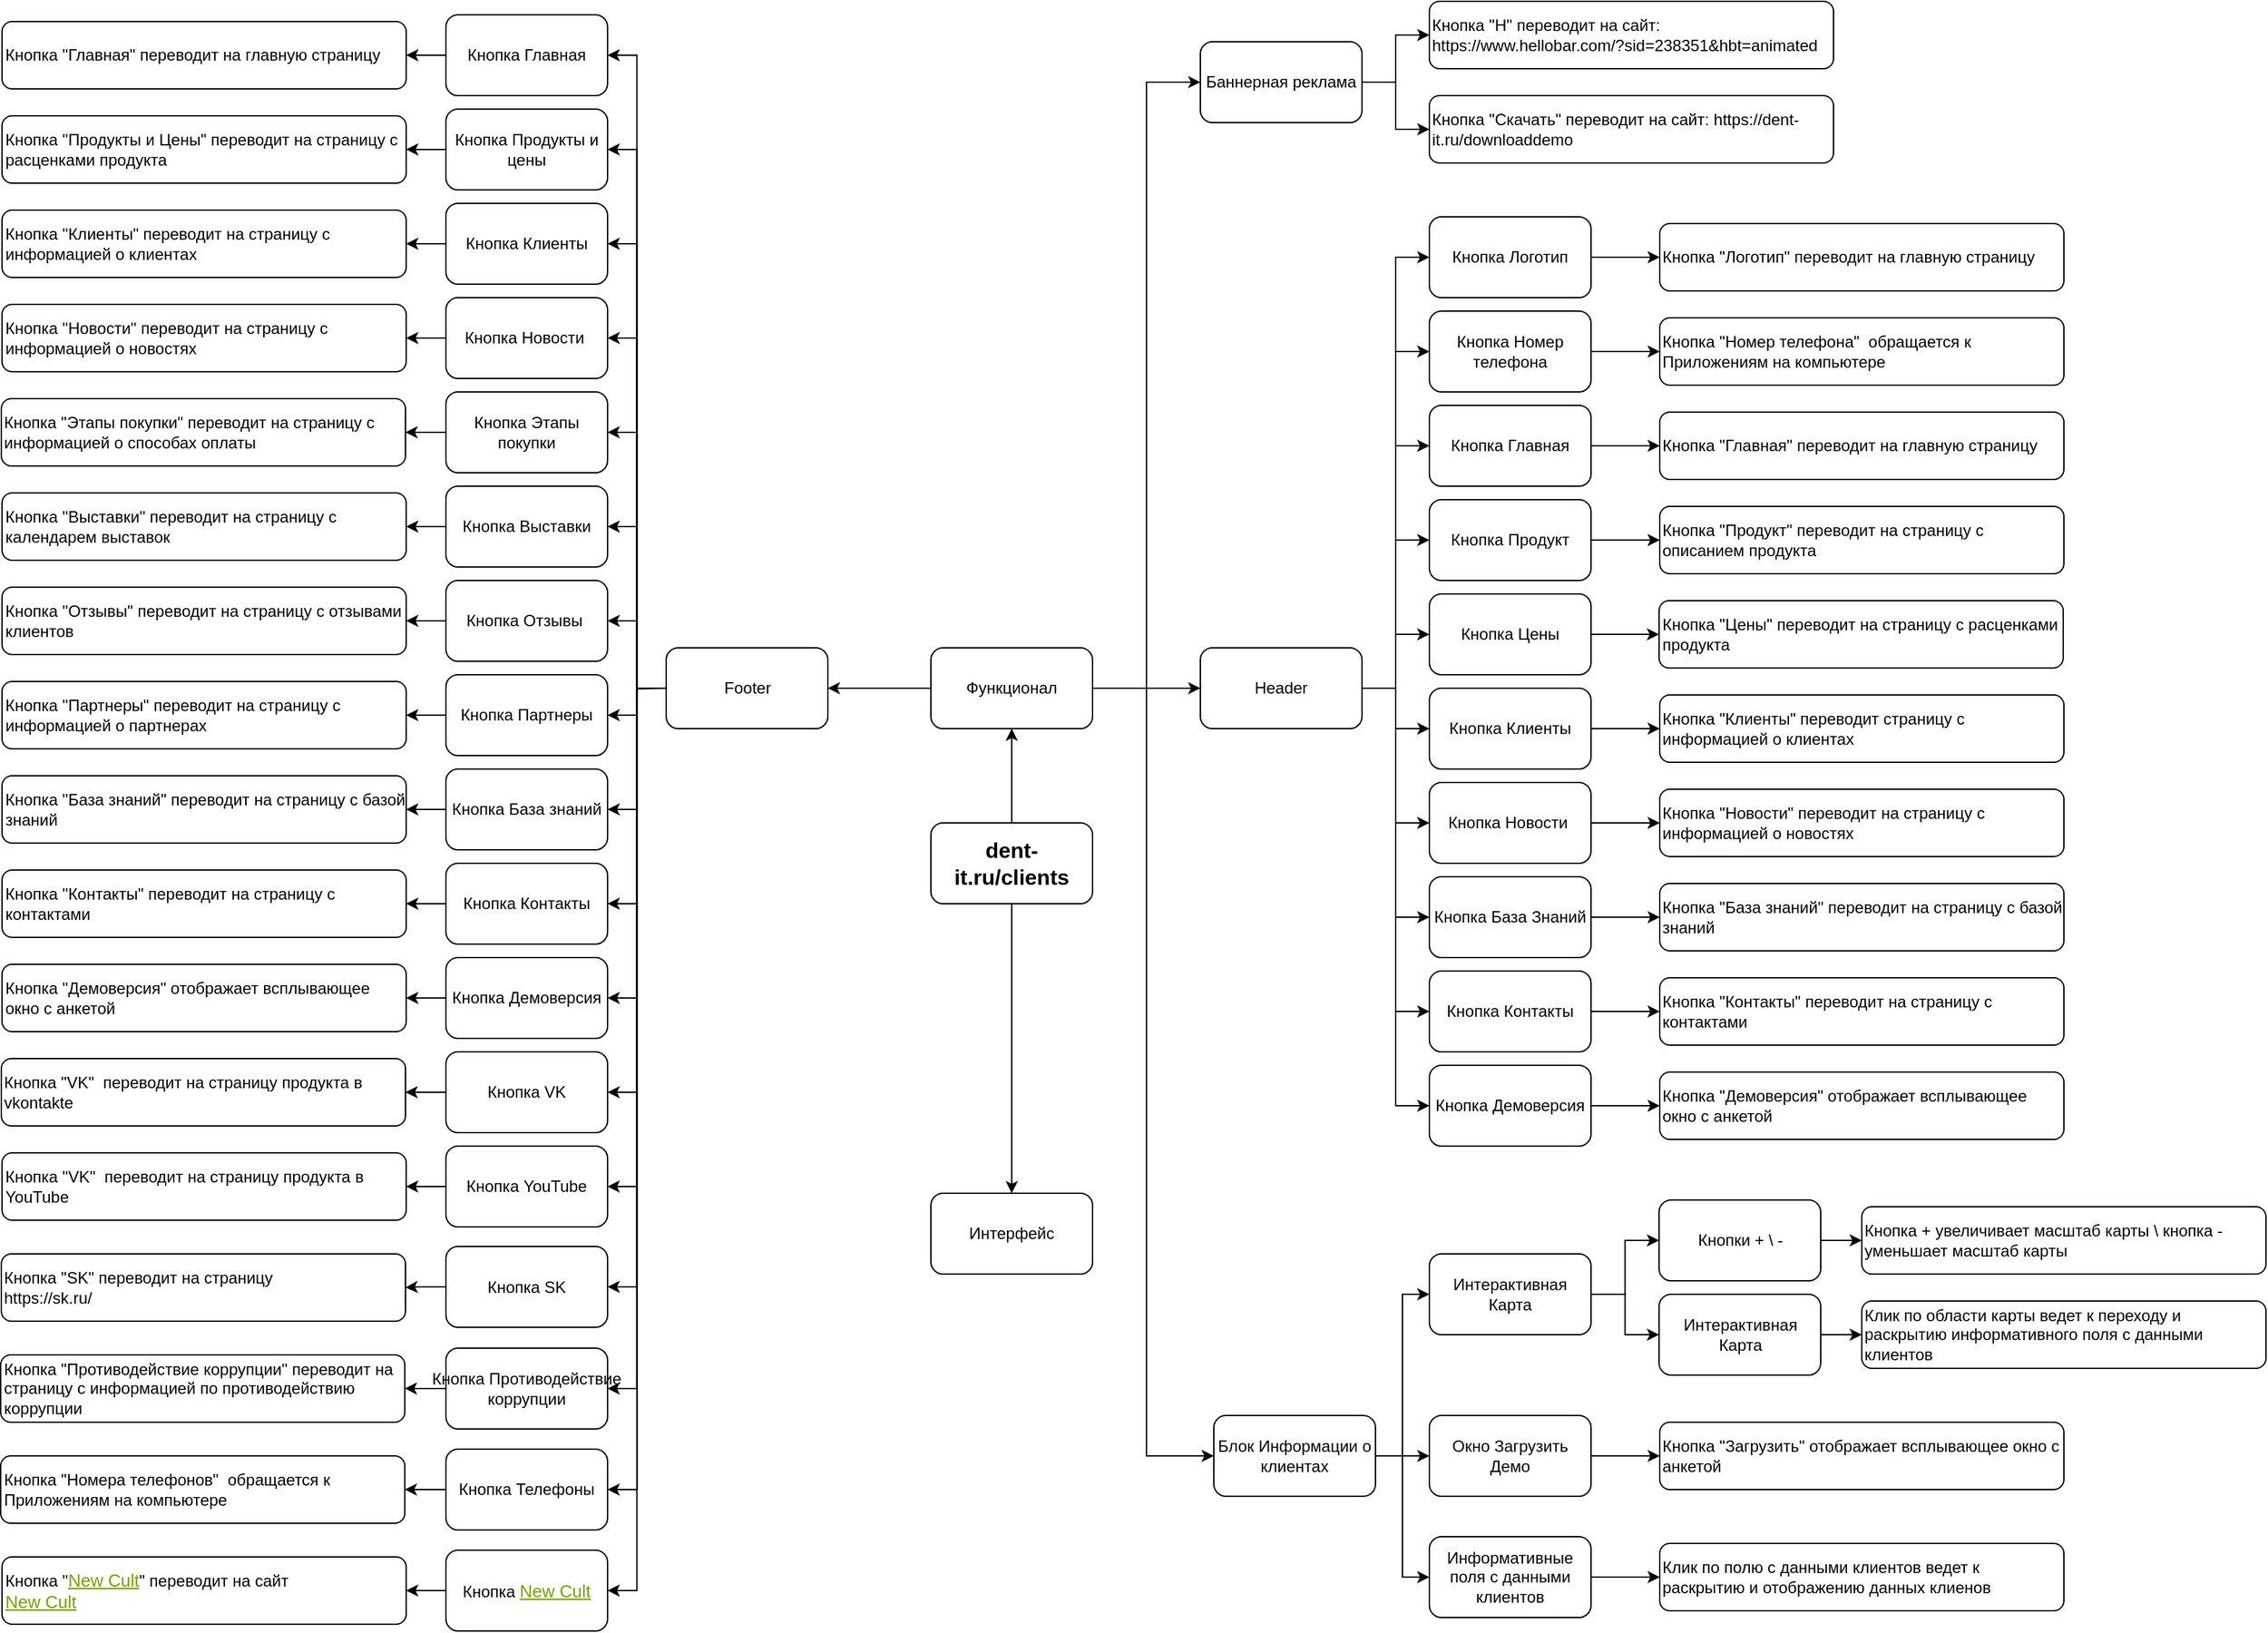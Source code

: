 <mxfile version="20.8.5" type="github">
  <diagram id="6IrNgELt5C7W7gXoQjin" name="Страница 1">
    <mxGraphModel dx="2062" dy="1848" grid="1" gridSize="10" guides="1" tooltips="1" connect="1" arrows="1" fold="1" page="1" pageScale="1" pageWidth="827" pageHeight="1169" math="0" shadow="0">
      <root>
        <mxCell id="0" />
        <mxCell id="1" parent="0" />
        <mxCell id="tFGtE9BbK3Ma5OpI4j5J-1" value="" style="edgeStyle=orthogonalEdgeStyle;rounded=0;orthogonalLoop=1;jettySize=auto;html=1;" edge="1" parent="1" source="tFGtE9BbK3Ma5OpI4j5J-3" target="tFGtE9BbK3Ma5OpI4j5J-6">
          <mxGeometry relative="1" as="geometry" />
        </mxCell>
        <mxCell id="tFGtE9BbK3Ma5OpI4j5J-2" value="" style="edgeStyle=orthogonalEdgeStyle;rounded=0;orthogonalLoop=1;jettySize=auto;html=1;" edge="1" parent="1" source="tFGtE9BbK3Ma5OpI4j5J-3" target="tFGtE9BbK3Ma5OpI4j5J-9">
          <mxGeometry relative="1" as="geometry" />
        </mxCell>
        <mxCell id="tFGtE9BbK3Ma5OpI4j5J-3" value="dent-it.ru/clients" style="rounded=1;whiteSpace=wrap;html=1;fontStyle=1;fontSize=16;" vertex="1" parent="1">
          <mxGeometry x="550" y="320" width="120" height="60" as="geometry" />
        </mxCell>
        <mxCell id="tFGtE9BbK3Ma5OpI4j5J-4" style="edgeStyle=orthogonalEdgeStyle;rounded=0;orthogonalLoop=1;jettySize=auto;html=1;entryX=0;entryY=0.5;entryDx=0;entryDy=0;" edge="1" parent="1" source="tFGtE9BbK3Ma5OpI4j5J-6" target="tFGtE9BbK3Ma5OpI4j5J-12">
          <mxGeometry relative="1" as="geometry" />
        </mxCell>
        <mxCell id="tFGtE9BbK3Ma5OpI4j5J-50" style="edgeStyle=orthogonalEdgeStyle;rounded=0;orthogonalLoop=1;jettySize=auto;html=1;entryX=1;entryY=0.5;entryDx=0;entryDy=0;" edge="1" parent="1" source="tFGtE9BbK3Ma5OpI4j5J-6" target="tFGtE9BbK3Ma5OpI4j5J-14">
          <mxGeometry relative="1" as="geometry" />
        </mxCell>
        <mxCell id="tFGtE9BbK3Ma5OpI4j5J-51" style="edgeStyle=orthogonalEdgeStyle;rounded=0;orthogonalLoop=1;jettySize=auto;html=1;entryX=0;entryY=0.5;entryDx=0;entryDy=0;" edge="1" parent="1" source="tFGtE9BbK3Ma5OpI4j5J-6" target="tFGtE9BbK3Ma5OpI4j5J-13">
          <mxGeometry relative="1" as="geometry">
            <Array as="points">
              <mxPoint x="710" y="220" />
              <mxPoint x="710" y="790" />
            </Array>
          </mxGeometry>
        </mxCell>
        <mxCell id="tFGtE9BbK3Ma5OpI4j5J-52" style="edgeStyle=orthogonalEdgeStyle;rounded=0;orthogonalLoop=1;jettySize=auto;html=1;entryX=0;entryY=0.5;entryDx=0;entryDy=0;" edge="1" parent="1" source="tFGtE9BbK3Ma5OpI4j5J-6" target="tFGtE9BbK3Ma5OpI4j5J-15">
          <mxGeometry relative="1" as="geometry" />
        </mxCell>
        <mxCell id="tFGtE9BbK3Ma5OpI4j5J-6" value="Функционал" style="whiteSpace=wrap;html=1;rounded=1;" vertex="1" parent="1">
          <mxGeometry x="550" y="190" width="120" height="60" as="geometry" />
        </mxCell>
        <mxCell id="tFGtE9BbK3Ma5OpI4j5J-9" value="Интерфейс" style="whiteSpace=wrap;html=1;rounded=1;" vertex="1" parent="1">
          <mxGeometry x="550" y="595" width="120" height="60" as="geometry" />
        </mxCell>
        <mxCell id="tFGtE9BbK3Ma5OpI4j5J-56" style="edgeStyle=orthogonalEdgeStyle;rounded=0;orthogonalLoop=1;jettySize=auto;html=1;entryX=0;entryY=0.5;entryDx=0;entryDy=0;" edge="1" parent="1" source="tFGtE9BbK3Ma5OpI4j5J-12" target="tFGtE9BbK3Ma5OpI4j5J-24">
          <mxGeometry relative="1" as="geometry" />
        </mxCell>
        <mxCell id="tFGtE9BbK3Ma5OpI4j5J-57" style="edgeStyle=orthogonalEdgeStyle;rounded=0;orthogonalLoop=1;jettySize=auto;html=1;entryX=0;entryY=0.5;entryDx=0;entryDy=0;" edge="1" parent="1" source="tFGtE9BbK3Ma5OpI4j5J-12" target="tFGtE9BbK3Ma5OpI4j5J-25">
          <mxGeometry relative="1" as="geometry" />
        </mxCell>
        <mxCell id="tFGtE9BbK3Ma5OpI4j5J-58" style="edgeStyle=orthogonalEdgeStyle;rounded=0;orthogonalLoop=1;jettySize=auto;html=1;entryX=0;entryY=0.5;entryDx=0;entryDy=0;" edge="1" parent="1" source="tFGtE9BbK3Ma5OpI4j5J-12" target="tFGtE9BbK3Ma5OpI4j5J-26">
          <mxGeometry relative="1" as="geometry" />
        </mxCell>
        <mxCell id="tFGtE9BbK3Ma5OpI4j5J-59" style="edgeStyle=orthogonalEdgeStyle;rounded=0;orthogonalLoop=1;jettySize=auto;html=1;entryX=0;entryY=0.5;entryDx=0;entryDy=0;" edge="1" parent="1" source="tFGtE9BbK3Ma5OpI4j5J-12" target="tFGtE9BbK3Ma5OpI4j5J-18">
          <mxGeometry relative="1" as="geometry" />
        </mxCell>
        <mxCell id="tFGtE9BbK3Ma5OpI4j5J-60" style="edgeStyle=orthogonalEdgeStyle;rounded=0;orthogonalLoop=1;jettySize=auto;html=1;entryX=0;entryY=0.5;entryDx=0;entryDy=0;" edge="1" parent="1" source="tFGtE9BbK3Ma5OpI4j5J-12" target="tFGtE9BbK3Ma5OpI4j5J-19">
          <mxGeometry relative="1" as="geometry" />
        </mxCell>
        <mxCell id="tFGtE9BbK3Ma5OpI4j5J-61" style="edgeStyle=orthogonalEdgeStyle;rounded=0;orthogonalLoop=1;jettySize=auto;html=1;entryX=0;entryY=0.5;entryDx=0;entryDy=0;" edge="1" parent="1" source="tFGtE9BbK3Ma5OpI4j5J-12" target="tFGtE9BbK3Ma5OpI4j5J-20">
          <mxGeometry relative="1" as="geometry" />
        </mxCell>
        <mxCell id="tFGtE9BbK3Ma5OpI4j5J-62" style="edgeStyle=orthogonalEdgeStyle;rounded=0;orthogonalLoop=1;jettySize=auto;html=1;entryX=0;entryY=0.5;entryDx=0;entryDy=0;" edge="1" parent="1" source="tFGtE9BbK3Ma5OpI4j5J-12" target="tFGtE9BbK3Ma5OpI4j5J-21">
          <mxGeometry relative="1" as="geometry" />
        </mxCell>
        <mxCell id="tFGtE9BbK3Ma5OpI4j5J-63" style="edgeStyle=orthogonalEdgeStyle;rounded=0;orthogonalLoop=1;jettySize=auto;html=1;entryX=0;entryY=0.5;entryDx=0;entryDy=0;" edge="1" parent="1" source="tFGtE9BbK3Ma5OpI4j5J-12" target="tFGtE9BbK3Ma5OpI4j5J-22">
          <mxGeometry relative="1" as="geometry" />
        </mxCell>
        <mxCell id="tFGtE9BbK3Ma5OpI4j5J-64" style="edgeStyle=orthogonalEdgeStyle;rounded=0;orthogonalLoop=1;jettySize=auto;html=1;entryX=0;entryY=0.5;entryDx=0;entryDy=0;" edge="1" parent="1" source="tFGtE9BbK3Ma5OpI4j5J-12" target="tFGtE9BbK3Ma5OpI4j5J-23">
          <mxGeometry relative="1" as="geometry" />
        </mxCell>
        <mxCell id="tFGtE9BbK3Ma5OpI4j5J-65" style="edgeStyle=orthogonalEdgeStyle;rounded=0;orthogonalLoop=1;jettySize=auto;html=1;entryX=0;entryY=0.5;entryDx=0;entryDy=0;" edge="1" parent="1" source="tFGtE9BbK3Ma5OpI4j5J-12" target="tFGtE9BbK3Ma5OpI4j5J-27">
          <mxGeometry relative="1" as="geometry" />
        </mxCell>
        <mxCell id="tFGtE9BbK3Ma5OpI4j5J-12" value="Header" style="whiteSpace=wrap;html=1;rounded=1;" vertex="1" parent="1">
          <mxGeometry x="750" y="190" width="120" height="60" as="geometry" />
        </mxCell>
        <mxCell id="tFGtE9BbK3Ma5OpI4j5J-66" style="edgeStyle=orthogonalEdgeStyle;rounded=0;orthogonalLoop=1;jettySize=auto;html=1;entryX=0;entryY=0.5;entryDx=0;entryDy=0;" edge="1" parent="1" source="tFGtE9BbK3Ma5OpI4j5J-13" target="tFGtE9BbK3Ma5OpI4j5J-31">
          <mxGeometry relative="1" as="geometry" />
        </mxCell>
        <mxCell id="tFGtE9BbK3Ma5OpI4j5J-67" style="edgeStyle=orthogonalEdgeStyle;rounded=0;orthogonalLoop=1;jettySize=auto;html=1;entryX=0;entryY=0.5;entryDx=0;entryDy=0;" edge="1" parent="1" source="tFGtE9BbK3Ma5OpI4j5J-13" target="tFGtE9BbK3Ma5OpI4j5J-30">
          <mxGeometry relative="1" as="geometry" />
        </mxCell>
        <mxCell id="tFGtE9BbK3Ma5OpI4j5J-68" style="edgeStyle=orthogonalEdgeStyle;rounded=0;orthogonalLoop=1;jettySize=auto;html=1;entryX=0;entryY=0.5;entryDx=0;entryDy=0;" edge="1" parent="1" source="tFGtE9BbK3Ma5OpI4j5J-13" target="tFGtE9BbK3Ma5OpI4j5J-32">
          <mxGeometry relative="1" as="geometry" />
        </mxCell>
        <mxCell id="tFGtE9BbK3Ma5OpI4j5J-13" value="Блок Информации о клиентах" style="whiteSpace=wrap;html=1;rounded=1;" vertex="1" parent="1">
          <mxGeometry x="760" y="760" width="120" height="60" as="geometry" />
        </mxCell>
        <mxCell id="tFGtE9BbK3Ma5OpI4j5J-193" style="edgeStyle=orthogonalEdgeStyle;rounded=0;orthogonalLoop=1;jettySize=auto;html=1;entryX=1;entryY=0.5;entryDx=0;entryDy=0;" edge="1" parent="1" target="tFGtE9BbK3Ma5OpI4j5J-141">
          <mxGeometry relative="1" as="geometry">
            <mxPoint x="354" y="220" as="sourcePoint" />
          </mxGeometry>
        </mxCell>
        <mxCell id="tFGtE9BbK3Ma5OpI4j5J-194" style="edgeStyle=orthogonalEdgeStyle;rounded=0;orthogonalLoop=1;jettySize=auto;html=1;entryX=1;entryY=0.5;entryDx=0;entryDy=0;exitX=0;exitY=0.5;exitDx=0;exitDy=0;" edge="1" parent="1" source="tFGtE9BbK3Ma5OpI4j5J-14" target="tFGtE9BbK3Ma5OpI4j5J-142">
          <mxGeometry relative="1" as="geometry">
            <mxPoint x="353.5" y="330.0" as="sourcePoint" />
          </mxGeometry>
        </mxCell>
        <mxCell id="tFGtE9BbK3Ma5OpI4j5J-200" style="edgeStyle=orthogonalEdgeStyle;rounded=0;orthogonalLoop=1;jettySize=auto;html=1;entryX=1;entryY=0.5;entryDx=0;entryDy=0;" edge="1" parent="1" source="tFGtE9BbK3Ma5OpI4j5J-14" target="tFGtE9BbK3Ma5OpI4j5J-138">
          <mxGeometry relative="1" as="geometry" />
        </mxCell>
        <mxCell id="tFGtE9BbK3Ma5OpI4j5J-201" style="edgeStyle=orthogonalEdgeStyle;rounded=0;orthogonalLoop=1;jettySize=auto;html=1;entryX=1;entryY=0.5;entryDx=0;entryDy=0;" edge="1" parent="1" source="tFGtE9BbK3Ma5OpI4j5J-14" target="tFGtE9BbK3Ma5OpI4j5J-137">
          <mxGeometry relative="1" as="geometry" />
        </mxCell>
        <mxCell id="tFGtE9BbK3Ma5OpI4j5J-202" style="edgeStyle=orthogonalEdgeStyle;rounded=0;orthogonalLoop=1;jettySize=auto;html=1;entryX=1;entryY=0.5;entryDx=0;entryDy=0;" edge="1" parent="1" source="tFGtE9BbK3Ma5OpI4j5J-14" target="tFGtE9BbK3Ma5OpI4j5J-139">
          <mxGeometry relative="1" as="geometry" />
        </mxCell>
        <mxCell id="tFGtE9BbK3Ma5OpI4j5J-203" style="edgeStyle=orthogonalEdgeStyle;rounded=0;orthogonalLoop=1;jettySize=auto;html=1;entryX=1;entryY=0.5;entryDx=0;entryDy=0;" edge="1" parent="1" source="tFGtE9BbK3Ma5OpI4j5J-14" target="tFGtE9BbK3Ma5OpI4j5J-140">
          <mxGeometry relative="1" as="geometry" />
        </mxCell>
        <mxCell id="tFGtE9BbK3Ma5OpI4j5J-204" style="edgeStyle=orthogonalEdgeStyle;rounded=0;orthogonalLoop=1;jettySize=auto;html=1;entryX=1;entryY=0.5;entryDx=0;entryDy=0;" edge="1" parent="1" source="tFGtE9BbK3Ma5OpI4j5J-14" target="tFGtE9BbK3Ma5OpI4j5J-136">
          <mxGeometry relative="1" as="geometry" />
        </mxCell>
        <mxCell id="tFGtE9BbK3Ma5OpI4j5J-205" style="edgeStyle=orthogonalEdgeStyle;rounded=0;orthogonalLoop=1;jettySize=auto;html=1;entryX=1;entryY=0.5;entryDx=0;entryDy=0;" edge="1" parent="1" source="tFGtE9BbK3Ma5OpI4j5J-14" target="tFGtE9BbK3Ma5OpI4j5J-134">
          <mxGeometry relative="1" as="geometry" />
        </mxCell>
        <mxCell id="tFGtE9BbK3Ma5OpI4j5J-206" style="edgeStyle=orthogonalEdgeStyle;rounded=0;orthogonalLoop=1;jettySize=auto;html=1;entryX=1;entryY=0.5;entryDx=0;entryDy=0;" edge="1" parent="1" source="tFGtE9BbK3Ma5OpI4j5J-14" target="tFGtE9BbK3Ma5OpI4j5J-130">
          <mxGeometry relative="1" as="geometry" />
        </mxCell>
        <mxCell id="tFGtE9BbK3Ma5OpI4j5J-207" style="edgeStyle=orthogonalEdgeStyle;rounded=0;orthogonalLoop=1;jettySize=auto;html=1;entryX=1;entryY=0.5;entryDx=0;entryDy=0;" edge="1" parent="1" source="tFGtE9BbK3Ma5OpI4j5J-14" target="tFGtE9BbK3Ma5OpI4j5J-129">
          <mxGeometry relative="1" as="geometry" />
        </mxCell>
        <mxCell id="tFGtE9BbK3Ma5OpI4j5J-208" style="edgeStyle=orthogonalEdgeStyle;rounded=0;orthogonalLoop=1;jettySize=auto;html=1;entryX=1;entryY=0.5;entryDx=0;entryDy=0;" edge="1" parent="1" source="tFGtE9BbK3Ma5OpI4j5J-14" target="tFGtE9BbK3Ma5OpI4j5J-128">
          <mxGeometry relative="1" as="geometry" />
        </mxCell>
        <mxCell id="tFGtE9BbK3Ma5OpI4j5J-209" style="edgeStyle=orthogonalEdgeStyle;rounded=0;orthogonalLoop=1;jettySize=auto;html=1;entryX=1;entryY=0.5;entryDx=0;entryDy=0;" edge="1" parent="1" source="tFGtE9BbK3Ma5OpI4j5J-14" target="tFGtE9BbK3Ma5OpI4j5J-127">
          <mxGeometry relative="1" as="geometry" />
        </mxCell>
        <mxCell id="tFGtE9BbK3Ma5OpI4j5J-210" style="edgeStyle=orthogonalEdgeStyle;rounded=0;orthogonalLoop=1;jettySize=auto;html=1;entryX=1;entryY=0.5;entryDx=0;entryDy=0;" edge="1" parent="1" source="tFGtE9BbK3Ma5OpI4j5J-14" target="tFGtE9BbK3Ma5OpI4j5J-126">
          <mxGeometry relative="1" as="geometry" />
        </mxCell>
        <mxCell id="tFGtE9BbK3Ma5OpI4j5J-211" style="edgeStyle=orthogonalEdgeStyle;rounded=0;orthogonalLoop=1;jettySize=auto;html=1;entryX=1;entryY=0.5;entryDx=0;entryDy=0;" edge="1" parent="1" source="tFGtE9BbK3Ma5OpI4j5J-14" target="tFGtE9BbK3Ma5OpI4j5J-125">
          <mxGeometry relative="1" as="geometry" />
        </mxCell>
        <mxCell id="tFGtE9BbK3Ma5OpI4j5J-212" style="edgeStyle=orthogonalEdgeStyle;rounded=0;orthogonalLoop=1;jettySize=auto;html=1;entryX=1;entryY=0.5;entryDx=0;entryDy=0;" edge="1" parent="1" source="tFGtE9BbK3Ma5OpI4j5J-14" target="tFGtE9BbK3Ma5OpI4j5J-133">
          <mxGeometry relative="1" as="geometry" />
        </mxCell>
        <mxCell id="tFGtE9BbK3Ma5OpI4j5J-213" style="edgeStyle=orthogonalEdgeStyle;rounded=0;orthogonalLoop=1;jettySize=auto;html=1;entryX=1;entryY=0.5;entryDx=0;entryDy=0;" edge="1" parent="1" source="tFGtE9BbK3Ma5OpI4j5J-14" target="tFGtE9BbK3Ma5OpI4j5J-132">
          <mxGeometry relative="1" as="geometry" />
        </mxCell>
        <mxCell id="tFGtE9BbK3Ma5OpI4j5J-214" style="edgeStyle=orthogonalEdgeStyle;rounded=0;orthogonalLoop=1;jettySize=auto;html=1;entryX=1;entryY=0.5;entryDx=0;entryDy=0;" edge="1" parent="1" source="tFGtE9BbK3Ma5OpI4j5J-14" target="tFGtE9BbK3Ma5OpI4j5J-131">
          <mxGeometry relative="1" as="geometry" />
        </mxCell>
        <mxCell id="tFGtE9BbK3Ma5OpI4j5J-14" value="Footer" style="whiteSpace=wrap;html=1;rounded=1;" vertex="1" parent="1">
          <mxGeometry x="353.5" y="190" width="120" height="60" as="geometry" />
        </mxCell>
        <mxCell id="tFGtE9BbK3Ma5OpI4j5J-53" style="edgeStyle=orthogonalEdgeStyle;rounded=0;orthogonalLoop=1;jettySize=auto;html=1;entryX=0;entryY=0.5;entryDx=0;entryDy=0;" edge="1" parent="1" source="tFGtE9BbK3Ma5OpI4j5J-15" target="tFGtE9BbK3Ma5OpI4j5J-16">
          <mxGeometry relative="1" as="geometry" />
        </mxCell>
        <mxCell id="tFGtE9BbK3Ma5OpI4j5J-54" style="edgeStyle=orthogonalEdgeStyle;rounded=0;orthogonalLoop=1;jettySize=auto;html=1;entryX=0;entryY=0.5;entryDx=0;entryDy=0;" edge="1" parent="1" source="tFGtE9BbK3Ma5OpI4j5J-15" target="tFGtE9BbK3Ma5OpI4j5J-17">
          <mxGeometry relative="1" as="geometry" />
        </mxCell>
        <mxCell id="tFGtE9BbK3Ma5OpI4j5J-15" value="Баннерная реклама" style="whiteSpace=wrap;html=1;rounded=1;" vertex="1" parent="1">
          <mxGeometry x="750" y="-260" width="120" height="60" as="geometry" />
        </mxCell>
        <mxCell id="tFGtE9BbK3Ma5OpI4j5J-16" value="&lt;div style=&quot;&quot;&gt;&lt;span style=&quot;background-color: initial;&quot;&gt;Кнопка &quot;H&quot; переводит на сайт:&amp;nbsp;&lt;/span&gt;&lt;/div&gt;&lt;div style=&quot;&quot;&gt;&lt;span style=&quot;background-color: initial;&quot;&gt;https://www.hellobar.com/?sid=238351&amp;amp;hbt=animated&lt;/span&gt;&lt;/div&gt;" style="whiteSpace=wrap;html=1;rounded=1;align=left;" vertex="1" parent="1">
          <mxGeometry x="920" y="-290" width="300" height="50" as="geometry" />
        </mxCell>
        <mxCell id="tFGtE9BbK3Ma5OpI4j5J-17" value="&lt;div style=&quot;&quot;&gt;&lt;span style=&quot;background-color: initial;&quot;&gt;Кнопка &quot;Скачать&quot; переводит на сайт:&amp;nbsp;&lt;/span&gt;&lt;span style=&quot;background-color: initial;&quot;&gt;https://dent-it.ru/downloaddemo&lt;/span&gt;&lt;/div&gt;" style="whiteSpace=wrap;html=1;rounded=1;align=left;" vertex="1" parent="1">
          <mxGeometry x="920" y="-220" width="300" height="50" as="geometry" />
        </mxCell>
        <mxCell id="tFGtE9BbK3Ma5OpI4j5J-108" style="edgeStyle=orthogonalEdgeStyle;rounded=0;orthogonalLoop=1;jettySize=auto;html=1;entryX=0;entryY=0.5;entryDx=0;entryDy=0;" edge="1" parent="1" source="tFGtE9BbK3Ma5OpI4j5J-18" target="tFGtE9BbK3Ma5OpI4j5J-37">
          <mxGeometry relative="1" as="geometry" />
        </mxCell>
        <mxCell id="tFGtE9BbK3Ma5OpI4j5J-18" value="Кнопка Продукт" style="whiteSpace=wrap;html=1;rounded=1;" vertex="1" parent="1">
          <mxGeometry x="920" y="80" width="120" height="60" as="geometry" />
        </mxCell>
        <mxCell id="tFGtE9BbK3Ma5OpI4j5J-109" style="edgeStyle=orthogonalEdgeStyle;rounded=0;orthogonalLoop=1;jettySize=auto;html=1;entryX=0;entryY=0.5;entryDx=0;entryDy=0;" edge="1" parent="1" source="tFGtE9BbK3Ma5OpI4j5J-19" target="tFGtE9BbK3Ma5OpI4j5J-38">
          <mxGeometry relative="1" as="geometry" />
        </mxCell>
        <mxCell id="tFGtE9BbK3Ma5OpI4j5J-19" value="Кнопка Цены" style="whiteSpace=wrap;html=1;rounded=1;" vertex="1" parent="1">
          <mxGeometry x="920" y="150" width="120" height="60" as="geometry" />
        </mxCell>
        <mxCell id="tFGtE9BbK3Ma5OpI4j5J-110" style="edgeStyle=orthogonalEdgeStyle;rounded=0;orthogonalLoop=1;jettySize=auto;html=1;entryX=0;entryY=0.5;entryDx=0;entryDy=0;" edge="1" parent="1" source="tFGtE9BbK3Ma5OpI4j5J-20" target="tFGtE9BbK3Ma5OpI4j5J-39">
          <mxGeometry relative="1" as="geometry" />
        </mxCell>
        <mxCell id="tFGtE9BbK3Ma5OpI4j5J-20" value="Кнопка Клиенты" style="whiteSpace=wrap;html=1;rounded=1;" vertex="1" parent="1">
          <mxGeometry x="920" y="220" width="120" height="60" as="geometry" />
        </mxCell>
        <mxCell id="tFGtE9BbK3Ma5OpI4j5J-111" style="edgeStyle=orthogonalEdgeStyle;rounded=0;orthogonalLoop=1;jettySize=auto;html=1;entryX=0;entryY=0.5;entryDx=0;entryDy=0;" edge="1" parent="1" source="tFGtE9BbK3Ma5OpI4j5J-21" target="tFGtE9BbK3Ma5OpI4j5J-40">
          <mxGeometry relative="1" as="geometry" />
        </mxCell>
        <mxCell id="tFGtE9BbK3Ma5OpI4j5J-21" value="Кнопка Новости&amp;nbsp;" style="whiteSpace=wrap;html=1;rounded=1;" vertex="1" parent="1">
          <mxGeometry x="920" y="290" width="120" height="60" as="geometry" />
        </mxCell>
        <mxCell id="tFGtE9BbK3Ma5OpI4j5J-112" style="edgeStyle=orthogonalEdgeStyle;rounded=0;orthogonalLoop=1;jettySize=auto;html=1;entryX=0;entryY=0.5;entryDx=0;entryDy=0;" edge="1" parent="1" source="tFGtE9BbK3Ma5OpI4j5J-22" target="tFGtE9BbK3Ma5OpI4j5J-41">
          <mxGeometry relative="1" as="geometry" />
        </mxCell>
        <mxCell id="tFGtE9BbK3Ma5OpI4j5J-22" value="Кнопка База Знаний" style="whiteSpace=wrap;html=1;rounded=1;" vertex="1" parent="1">
          <mxGeometry x="920" y="360" width="120" height="60" as="geometry" />
        </mxCell>
        <mxCell id="tFGtE9BbK3Ma5OpI4j5J-113" style="edgeStyle=orthogonalEdgeStyle;rounded=0;orthogonalLoop=1;jettySize=auto;html=1;entryX=0;entryY=0.5;entryDx=0;entryDy=0;" edge="1" parent="1" source="tFGtE9BbK3Ma5OpI4j5J-23" target="tFGtE9BbK3Ma5OpI4j5J-42">
          <mxGeometry relative="1" as="geometry" />
        </mxCell>
        <mxCell id="tFGtE9BbK3Ma5OpI4j5J-23" value="Кнопка Контакты" style="whiteSpace=wrap;html=1;rounded=1;" vertex="1" parent="1">
          <mxGeometry x="920" y="430" width="120" height="60" as="geometry" />
        </mxCell>
        <mxCell id="tFGtE9BbK3Ma5OpI4j5J-105" style="edgeStyle=orthogonalEdgeStyle;rounded=0;orthogonalLoop=1;jettySize=auto;html=1;entryX=0;entryY=0.5;entryDx=0;entryDy=0;" edge="1" parent="1" source="tFGtE9BbK3Ma5OpI4j5J-24" target="tFGtE9BbK3Ma5OpI4j5J-34">
          <mxGeometry relative="1" as="geometry" />
        </mxCell>
        <mxCell id="tFGtE9BbK3Ma5OpI4j5J-24" value="Кнопка Логотип" style="whiteSpace=wrap;html=1;rounded=1;" vertex="1" parent="1">
          <mxGeometry x="920" y="-130" width="120" height="60" as="geometry" />
        </mxCell>
        <mxCell id="tFGtE9BbK3Ma5OpI4j5J-106" style="edgeStyle=orthogonalEdgeStyle;rounded=0;orthogonalLoop=1;jettySize=auto;html=1;entryX=0;entryY=0.5;entryDx=0;entryDy=0;" edge="1" parent="1" source="tFGtE9BbK3Ma5OpI4j5J-25" target="tFGtE9BbK3Ma5OpI4j5J-35">
          <mxGeometry relative="1" as="geometry" />
        </mxCell>
        <mxCell id="tFGtE9BbK3Ma5OpI4j5J-25" value="Кнопка Номер телефона" style="whiteSpace=wrap;html=1;rounded=1;" vertex="1" parent="1">
          <mxGeometry x="920" y="-60" width="120" height="60" as="geometry" />
        </mxCell>
        <mxCell id="tFGtE9BbK3Ma5OpI4j5J-107" style="edgeStyle=orthogonalEdgeStyle;rounded=0;orthogonalLoop=1;jettySize=auto;html=1;entryX=0;entryY=0.5;entryDx=0;entryDy=0;" edge="1" parent="1" source="tFGtE9BbK3Ma5OpI4j5J-26" target="tFGtE9BbK3Ma5OpI4j5J-36">
          <mxGeometry relative="1" as="geometry" />
        </mxCell>
        <mxCell id="tFGtE9BbK3Ma5OpI4j5J-26" value="Кнопка Главная" style="whiteSpace=wrap;html=1;rounded=1;" vertex="1" parent="1">
          <mxGeometry x="920" y="10" width="120" height="60" as="geometry" />
        </mxCell>
        <mxCell id="tFGtE9BbK3Ma5OpI4j5J-114" style="edgeStyle=orthogonalEdgeStyle;rounded=0;orthogonalLoop=1;jettySize=auto;html=1;entryX=0;entryY=0.5;entryDx=0;entryDy=0;" edge="1" parent="1" source="tFGtE9BbK3Ma5OpI4j5J-27" target="tFGtE9BbK3Ma5OpI4j5J-43">
          <mxGeometry relative="1" as="geometry" />
        </mxCell>
        <mxCell id="tFGtE9BbK3Ma5OpI4j5J-27" value="Кнопка Демоверсия" style="whiteSpace=wrap;html=1;rounded=1;" vertex="1" parent="1">
          <mxGeometry x="920" y="500" width="120" height="60" as="geometry" />
        </mxCell>
        <mxCell id="tFGtE9BbK3Ma5OpI4j5J-69" style="edgeStyle=orthogonalEdgeStyle;rounded=0;orthogonalLoop=1;jettySize=auto;html=1;entryX=0;entryY=0.5;entryDx=0;entryDy=0;" edge="1" parent="1" source="tFGtE9BbK3Ma5OpI4j5J-30" target="tFGtE9BbK3Ma5OpI4j5J-46">
          <mxGeometry relative="1" as="geometry" />
        </mxCell>
        <mxCell id="tFGtE9BbK3Ma5OpI4j5J-70" style="edgeStyle=orthogonalEdgeStyle;rounded=0;orthogonalLoop=1;jettySize=auto;html=1;entryX=0;entryY=0.5;entryDx=0;entryDy=0;" edge="1" parent="1" source="tFGtE9BbK3Ma5OpI4j5J-30" target="tFGtE9BbK3Ma5OpI4j5J-45">
          <mxGeometry relative="1" as="geometry" />
        </mxCell>
        <mxCell id="tFGtE9BbK3Ma5OpI4j5J-30" value="Интерактивная Карта" style="whiteSpace=wrap;html=1;rounded=1;" vertex="1" parent="1">
          <mxGeometry x="920" y="640" width="120" height="60" as="geometry" />
        </mxCell>
        <mxCell id="tFGtE9BbK3Ma5OpI4j5J-71" style="edgeStyle=orthogonalEdgeStyle;rounded=0;orthogonalLoop=1;jettySize=auto;html=1;entryX=0;entryY=0.5;entryDx=0;entryDy=0;" edge="1" parent="1" source="tFGtE9BbK3Ma5OpI4j5J-31" target="tFGtE9BbK3Ma5OpI4j5J-44">
          <mxGeometry relative="1" as="geometry" />
        </mxCell>
        <mxCell id="tFGtE9BbK3Ma5OpI4j5J-31" value="Окно Загрузить Демо" style="whiteSpace=wrap;html=1;rounded=1;" vertex="1" parent="1">
          <mxGeometry x="920" y="760" width="120" height="60" as="geometry" />
        </mxCell>
        <mxCell id="tFGtE9BbK3Ma5OpI4j5J-72" style="edgeStyle=orthogonalEdgeStyle;rounded=0;orthogonalLoop=1;jettySize=auto;html=1;entryX=0;entryY=0.5;entryDx=0;entryDy=0;" edge="1" parent="1" source="tFGtE9BbK3Ma5OpI4j5J-32" target="tFGtE9BbK3Ma5OpI4j5J-49">
          <mxGeometry relative="1" as="geometry" />
        </mxCell>
        <mxCell id="tFGtE9BbK3Ma5OpI4j5J-32" value="Информативные поля с данными клиентов" style="whiteSpace=wrap;html=1;rounded=1;" vertex="1" parent="1">
          <mxGeometry x="920" y="850" width="120" height="60" as="geometry" />
        </mxCell>
        <mxCell id="tFGtE9BbK3Ma5OpI4j5J-34" value="&lt;div style=&quot;&quot;&gt;&lt;span style=&quot;background-color: initial;&quot;&gt;Кнопка &quot;Логотип&quot; переводит на главную страницу&lt;/span&gt;&lt;/div&gt;" style="whiteSpace=wrap;html=1;rounded=1;align=left;" vertex="1" parent="1">
          <mxGeometry x="1091" y="-125" width="300" height="50" as="geometry" />
        </mxCell>
        <mxCell id="tFGtE9BbK3Ma5OpI4j5J-35" value="&lt;div style=&quot;&quot;&gt;Кнопка &quot;Номер телефона&quot;&amp;nbsp; обращается к Приложениям на компьютере&lt;/div&gt;" style="whiteSpace=wrap;html=1;rounded=1;align=left;" vertex="1" parent="1">
          <mxGeometry x="1091" y="-55" width="300" height="50" as="geometry" />
        </mxCell>
        <mxCell id="tFGtE9BbK3Ma5OpI4j5J-36" value="&lt;div style=&quot;&quot;&gt;Кнопка &quot;Главная&quot; переводит на главную страницу&lt;br&gt;&lt;/div&gt;" style="whiteSpace=wrap;html=1;rounded=1;align=left;" vertex="1" parent="1">
          <mxGeometry x="1091" y="15" width="300" height="50" as="geometry" />
        </mxCell>
        <mxCell id="tFGtE9BbK3Ma5OpI4j5J-37" value="&lt;div style=&quot;&quot;&gt;&lt;span style=&quot;background-color: initial;&quot;&gt;Кнопка &quot;Продукт&quot; переводит на страницу с описанием продукта&lt;/span&gt;&lt;/div&gt;" style="whiteSpace=wrap;html=1;rounded=1;align=left;" vertex="1" parent="1">
          <mxGeometry x="1091" y="85" width="300" height="50" as="geometry" />
        </mxCell>
        <mxCell id="tFGtE9BbK3Ma5OpI4j5J-38" value="&lt;div style=&quot;&quot;&gt;&lt;span style=&quot;background-color: initial;&quot;&gt;Кнопка &quot;Цены&quot; переводит на страницу с расценками продукта&lt;/span&gt;&lt;/div&gt;" style="whiteSpace=wrap;html=1;rounded=1;align=left;" vertex="1" parent="1">
          <mxGeometry x="1090.5" y="155" width="300" height="50" as="geometry" />
        </mxCell>
        <mxCell id="tFGtE9BbK3Ma5OpI4j5J-39" value="&lt;div style=&quot;&quot;&gt;&lt;span style=&quot;background-color: initial;&quot;&gt;Кнопка &quot;Клиенты&quot; переводит страницу с информацией о клиентах&lt;/span&gt;&lt;/div&gt;" style="whiteSpace=wrap;html=1;rounded=1;align=left;" vertex="1" parent="1">
          <mxGeometry x="1091" y="225" width="300" height="50" as="geometry" />
        </mxCell>
        <mxCell id="tFGtE9BbK3Ma5OpI4j5J-40" value="&lt;div style=&quot;&quot;&gt;&lt;span style=&quot;background-color: initial;&quot;&gt;Кнопка &quot;Новости&quot; переводит на страницу с информацией о новостях&lt;/span&gt;&lt;/div&gt;" style="whiteSpace=wrap;html=1;rounded=1;align=left;" vertex="1" parent="1">
          <mxGeometry x="1091" y="295" width="300" height="50" as="geometry" />
        </mxCell>
        <mxCell id="tFGtE9BbK3Ma5OpI4j5J-41" value="&lt;div style=&quot;&quot;&gt;&lt;span style=&quot;background-color: initial;&quot;&gt;Кнопка &quot;База знаний&quot; переводит на страницу с базой знаний&lt;/span&gt;&lt;/div&gt;" style="whiteSpace=wrap;html=1;rounded=1;align=left;" vertex="1" parent="1">
          <mxGeometry x="1091" y="365" width="300" height="50" as="geometry" />
        </mxCell>
        <mxCell id="tFGtE9BbK3Ma5OpI4j5J-42" value="&lt;div style=&quot;&quot;&gt;&lt;span style=&quot;background-color: initial;&quot;&gt;Кнопка &quot;Контакты&quot; переводит на страницу с контактами&lt;/span&gt;&lt;/div&gt;" style="whiteSpace=wrap;html=1;rounded=1;align=left;" vertex="1" parent="1">
          <mxGeometry x="1091" y="435" width="300" height="50" as="geometry" />
        </mxCell>
        <mxCell id="tFGtE9BbK3Ma5OpI4j5J-43" value="&lt;div style=&quot;&quot;&gt;&lt;span style=&quot;background-color: initial;&quot;&gt;Кнопка &quot;Демоверсия&quot; отображает всплывающее окно с анкетой&lt;/span&gt;&lt;/div&gt;" style="whiteSpace=wrap;html=1;rounded=1;align=left;" vertex="1" parent="1">
          <mxGeometry x="1091" y="505" width="300" height="50" as="geometry" />
        </mxCell>
        <mxCell id="tFGtE9BbK3Ma5OpI4j5J-44" value="&lt;div style=&quot;&quot;&gt;&lt;span style=&quot;background-color: initial;&quot;&gt;Кнопка &quot;Загрузить&quot; отображает всплывающее окно с анкетой&lt;/span&gt;&lt;/div&gt;" style="whiteSpace=wrap;html=1;rounded=1;align=left;" vertex="1" parent="1">
          <mxGeometry x="1091" y="765" width="300" height="50" as="geometry" />
        </mxCell>
        <mxCell id="tFGtE9BbK3Ma5OpI4j5J-73" style="edgeStyle=orthogonalEdgeStyle;rounded=0;orthogonalLoop=1;jettySize=auto;html=1;entryX=0;entryY=0.5;entryDx=0;entryDy=0;" edge="1" parent="1" source="tFGtE9BbK3Ma5OpI4j5J-45" target="tFGtE9BbK3Ma5OpI4j5J-48">
          <mxGeometry relative="1" as="geometry" />
        </mxCell>
        <mxCell id="tFGtE9BbK3Ma5OpI4j5J-45" value="Интерактивная Карта" style="whiteSpace=wrap;html=1;rounded=1;" vertex="1" parent="1">
          <mxGeometry x="1090.5" y="670" width="120" height="60" as="geometry" />
        </mxCell>
        <mxCell id="tFGtE9BbK3Ma5OpI4j5J-74" style="edgeStyle=orthogonalEdgeStyle;rounded=0;orthogonalLoop=1;jettySize=auto;html=1;entryX=0;entryY=0.5;entryDx=0;entryDy=0;" edge="1" parent="1" source="tFGtE9BbK3Ma5OpI4j5J-46" target="tFGtE9BbK3Ma5OpI4j5J-47">
          <mxGeometry relative="1" as="geometry" />
        </mxCell>
        <mxCell id="tFGtE9BbK3Ma5OpI4j5J-46" value="Кнопки + \ -" style="whiteSpace=wrap;html=1;rounded=1;" vertex="1" parent="1">
          <mxGeometry x="1090.5" y="600" width="120" height="60" as="geometry" />
        </mxCell>
        <mxCell id="tFGtE9BbK3Ma5OpI4j5J-47" value="&lt;div style=&quot;&quot;&gt;&lt;span style=&quot;background-color: initial;&quot;&gt;Кнопка + увеличивает масштаб карты \ кнопка - уменьшает масштаб карты&lt;/span&gt;&lt;/div&gt;" style="whiteSpace=wrap;html=1;rounded=1;align=left;" vertex="1" parent="1">
          <mxGeometry x="1241" y="605" width="300" height="50" as="geometry" />
        </mxCell>
        <mxCell id="tFGtE9BbK3Ma5OpI4j5J-48" value="&lt;div style=&quot;&quot;&gt;&lt;span style=&quot;background-color: initial;&quot;&gt;Клик по области карты ведет к переходу и раскрытию информативного поля с данными клиентов&lt;/span&gt;&lt;/div&gt;" style="whiteSpace=wrap;html=1;rounded=1;align=left;" vertex="1" parent="1">
          <mxGeometry x="1241" y="675" width="300" height="50" as="geometry" />
        </mxCell>
        <mxCell id="tFGtE9BbK3Ma5OpI4j5J-49" value="&lt;div style=&quot;&quot;&gt;&lt;span style=&quot;background-color: initial;&quot;&gt;Клик по полю с данными клиентов ведет к раскрытию и отображению данных клиенов&lt;/span&gt;&lt;/div&gt;" style="whiteSpace=wrap;html=1;rounded=1;align=left;" vertex="1" parent="1">
          <mxGeometry x="1091" y="855" width="300" height="50" as="geometry" />
        </mxCell>
        <mxCell id="tFGtE9BbK3Ma5OpI4j5J-168" style="edgeStyle=orthogonalEdgeStyle;rounded=0;orthogonalLoop=1;jettySize=auto;html=1;" edge="1" parent="1" source="tFGtE9BbK3Ma5OpI4j5J-125" target="tFGtE9BbK3Ma5OpI4j5J-148">
          <mxGeometry relative="1" as="geometry" />
        </mxCell>
        <mxCell id="tFGtE9BbK3Ma5OpI4j5J-125" value="Кнопка Новости&amp;nbsp;" style="whiteSpace=wrap;html=1;rounded=1;" vertex="1" parent="1">
          <mxGeometry x="190" y="-70" width="120" height="60" as="geometry" />
        </mxCell>
        <mxCell id="tFGtE9BbK3Ma5OpI4j5J-169" style="edgeStyle=orthogonalEdgeStyle;rounded=0;orthogonalLoop=1;jettySize=auto;html=1;entryX=1;entryY=0.5;entryDx=0;entryDy=0;" edge="1" parent="1" source="tFGtE9BbK3Ma5OpI4j5J-126" target="tFGtE9BbK3Ma5OpI4j5J-149">
          <mxGeometry relative="1" as="geometry" />
        </mxCell>
        <mxCell id="tFGtE9BbK3Ma5OpI4j5J-126" value="Кнопка Этапы покупки" style="whiteSpace=wrap;html=1;rounded=1;" vertex="1" parent="1">
          <mxGeometry x="190" width="120" height="60" as="geometry" />
        </mxCell>
        <mxCell id="tFGtE9BbK3Ma5OpI4j5J-170" style="edgeStyle=orthogonalEdgeStyle;rounded=0;orthogonalLoop=1;jettySize=auto;html=1;" edge="1" parent="1" source="tFGtE9BbK3Ma5OpI4j5J-127" target="tFGtE9BbK3Ma5OpI4j5J-150">
          <mxGeometry relative="1" as="geometry" />
        </mxCell>
        <mxCell id="tFGtE9BbK3Ma5OpI4j5J-127" value="Кнопка Выставки" style="whiteSpace=wrap;html=1;rounded=1;" vertex="1" parent="1">
          <mxGeometry x="190" y="70" width="120" height="60" as="geometry" />
        </mxCell>
        <mxCell id="tFGtE9BbK3Ma5OpI4j5J-171" style="edgeStyle=orthogonalEdgeStyle;rounded=0;orthogonalLoop=1;jettySize=auto;html=1;" edge="1" parent="1" source="tFGtE9BbK3Ma5OpI4j5J-128" target="tFGtE9BbK3Ma5OpI4j5J-151">
          <mxGeometry relative="1" as="geometry" />
        </mxCell>
        <mxCell id="tFGtE9BbK3Ma5OpI4j5J-128" value="Кнопка Отзывы&amp;nbsp;" style="whiteSpace=wrap;html=1;rounded=1;" vertex="1" parent="1">
          <mxGeometry x="190" y="140" width="120" height="60" as="geometry" />
        </mxCell>
        <mxCell id="tFGtE9BbK3Ma5OpI4j5J-172" style="edgeStyle=orthogonalEdgeStyle;rounded=0;orthogonalLoop=1;jettySize=auto;html=1;entryX=1;entryY=0.5;entryDx=0;entryDy=0;" edge="1" parent="1" source="tFGtE9BbK3Ma5OpI4j5J-129" target="tFGtE9BbK3Ma5OpI4j5J-152">
          <mxGeometry relative="1" as="geometry" />
        </mxCell>
        <mxCell id="tFGtE9BbK3Ma5OpI4j5J-129" value="Кнопка Партнеры" style="whiteSpace=wrap;html=1;rounded=1;" vertex="1" parent="1">
          <mxGeometry x="190" y="210" width="120" height="60" as="geometry" />
        </mxCell>
        <mxCell id="tFGtE9BbK3Ma5OpI4j5J-173" style="edgeStyle=orthogonalEdgeStyle;rounded=0;orthogonalLoop=1;jettySize=auto;html=1;" edge="1" parent="1" source="tFGtE9BbK3Ma5OpI4j5J-130" target="tFGtE9BbK3Ma5OpI4j5J-153">
          <mxGeometry relative="1" as="geometry" />
        </mxCell>
        <mxCell id="tFGtE9BbK3Ma5OpI4j5J-130" value="Кнопка База знаний" style="whiteSpace=wrap;html=1;rounded=1;" vertex="1" parent="1">
          <mxGeometry x="190" y="280" width="120" height="60" as="geometry" />
        </mxCell>
        <mxCell id="tFGtE9BbK3Ma5OpI4j5J-165" style="edgeStyle=orthogonalEdgeStyle;rounded=0;orthogonalLoop=1;jettySize=auto;html=1;" edge="1" parent="1" source="tFGtE9BbK3Ma5OpI4j5J-131" target="tFGtE9BbK3Ma5OpI4j5J-145">
          <mxGeometry relative="1" as="geometry" />
        </mxCell>
        <mxCell id="tFGtE9BbK3Ma5OpI4j5J-131" value="Кнопка Главная" style="whiteSpace=wrap;html=1;rounded=1;" vertex="1" parent="1">
          <mxGeometry x="190" y="-280" width="120" height="60" as="geometry" />
        </mxCell>
        <mxCell id="tFGtE9BbK3Ma5OpI4j5J-166" style="edgeStyle=orthogonalEdgeStyle;rounded=0;orthogonalLoop=1;jettySize=auto;html=1;entryX=1;entryY=0.5;entryDx=0;entryDy=0;" edge="1" parent="1" source="tFGtE9BbK3Ma5OpI4j5J-132" target="tFGtE9BbK3Ma5OpI4j5J-146">
          <mxGeometry relative="1" as="geometry" />
        </mxCell>
        <mxCell id="tFGtE9BbK3Ma5OpI4j5J-132" value="Кнопка Продукты и цены" style="whiteSpace=wrap;html=1;rounded=1;" vertex="1" parent="1">
          <mxGeometry x="190" y="-210" width="120" height="60" as="geometry" />
        </mxCell>
        <mxCell id="tFGtE9BbK3Ma5OpI4j5J-167" style="edgeStyle=orthogonalEdgeStyle;rounded=0;orthogonalLoop=1;jettySize=auto;html=1;" edge="1" parent="1" source="tFGtE9BbK3Ma5OpI4j5J-133" target="tFGtE9BbK3Ma5OpI4j5J-147">
          <mxGeometry relative="1" as="geometry" />
        </mxCell>
        <mxCell id="tFGtE9BbK3Ma5OpI4j5J-133" value="Кнопка Клиенты" style="whiteSpace=wrap;html=1;rounded=1;" vertex="1" parent="1">
          <mxGeometry x="190" y="-140" width="120" height="60" as="geometry" />
        </mxCell>
        <mxCell id="tFGtE9BbK3Ma5OpI4j5J-174" style="edgeStyle=orthogonalEdgeStyle;rounded=0;orthogonalLoop=1;jettySize=auto;html=1;entryX=1;entryY=0.5;entryDx=0;entryDy=0;" edge="1" parent="1" source="tFGtE9BbK3Ma5OpI4j5J-134" target="tFGtE9BbK3Ma5OpI4j5J-154">
          <mxGeometry relative="1" as="geometry" />
        </mxCell>
        <mxCell id="tFGtE9BbK3Ma5OpI4j5J-134" value="Кнопка Контакты" style="whiteSpace=wrap;html=1;rounded=1;" vertex="1" parent="1">
          <mxGeometry x="190" y="350" width="120" height="60" as="geometry" />
        </mxCell>
        <mxCell id="tFGtE9BbK3Ma5OpI4j5J-175" style="edgeStyle=orthogonalEdgeStyle;rounded=0;orthogonalLoop=1;jettySize=auto;html=1;entryX=1;entryY=0.5;entryDx=0;entryDy=0;" edge="1" parent="1" source="tFGtE9BbK3Ma5OpI4j5J-136" target="tFGtE9BbK3Ma5OpI4j5J-155">
          <mxGeometry relative="1" as="geometry" />
        </mxCell>
        <mxCell id="tFGtE9BbK3Ma5OpI4j5J-136" value="Кнопка Демоверсия" style="whiteSpace=wrap;html=1;rounded=1;" vertex="1" parent="1">
          <mxGeometry x="190" y="420" width="120" height="60" as="geometry" />
        </mxCell>
        <mxCell id="tFGtE9BbK3Ma5OpI4j5J-176" style="edgeStyle=orthogonalEdgeStyle;rounded=0;orthogonalLoop=1;jettySize=auto;html=1;entryX=1;entryY=0.5;entryDx=0;entryDy=0;" edge="1" parent="1" source="tFGtE9BbK3Ma5OpI4j5J-137" target="tFGtE9BbK3Ma5OpI4j5J-156">
          <mxGeometry relative="1" as="geometry" />
        </mxCell>
        <mxCell id="tFGtE9BbK3Ma5OpI4j5J-137" value="Кнопка VK" style="whiteSpace=wrap;html=1;rounded=1;" vertex="1" parent="1">
          <mxGeometry x="190" y="490" width="120" height="60" as="geometry" />
        </mxCell>
        <mxCell id="tFGtE9BbK3Ma5OpI4j5J-177" style="edgeStyle=orthogonalEdgeStyle;rounded=0;orthogonalLoop=1;jettySize=auto;html=1;entryX=1;entryY=0.5;entryDx=0;entryDy=0;" edge="1" parent="1" source="tFGtE9BbK3Ma5OpI4j5J-138" target="tFGtE9BbK3Ma5OpI4j5J-157">
          <mxGeometry relative="1" as="geometry" />
        </mxCell>
        <mxCell id="tFGtE9BbK3Ma5OpI4j5J-138" value="Кнопка YouTube" style="whiteSpace=wrap;html=1;rounded=1;" vertex="1" parent="1">
          <mxGeometry x="190" y="560" width="120" height="60" as="geometry" />
        </mxCell>
        <mxCell id="tFGtE9BbK3Ma5OpI4j5J-178" style="edgeStyle=orthogonalEdgeStyle;rounded=0;orthogonalLoop=1;jettySize=auto;html=1;" edge="1" parent="1" source="tFGtE9BbK3Ma5OpI4j5J-139" target="tFGtE9BbK3Ma5OpI4j5J-158">
          <mxGeometry relative="1" as="geometry" />
        </mxCell>
        <mxCell id="tFGtE9BbK3Ma5OpI4j5J-139" value="Кнопка SK" style="whiteSpace=wrap;html=1;rounded=1;" vertex="1" parent="1">
          <mxGeometry x="190" y="634.5" width="120" height="60" as="geometry" />
        </mxCell>
        <mxCell id="tFGtE9BbK3Ma5OpI4j5J-196" style="edgeStyle=orthogonalEdgeStyle;rounded=0;orthogonalLoop=1;jettySize=auto;html=1;entryX=1;entryY=0.5;entryDx=0;entryDy=0;" edge="1" parent="1" source="tFGtE9BbK3Ma5OpI4j5J-140" target="tFGtE9BbK3Ma5OpI4j5J-159">
          <mxGeometry relative="1" as="geometry" />
        </mxCell>
        <mxCell id="tFGtE9BbK3Ma5OpI4j5J-140" value="Кнопка&amp;nbsp;Противодействие коррупции" style="whiteSpace=wrap;html=1;rounded=1;" vertex="1" parent="1">
          <mxGeometry x="190" y="710" width="120" height="60" as="geometry" />
        </mxCell>
        <mxCell id="tFGtE9BbK3Ma5OpI4j5J-197" style="edgeStyle=orthogonalEdgeStyle;rounded=0;orthogonalLoop=1;jettySize=auto;html=1;" edge="1" parent="1" source="tFGtE9BbK3Ma5OpI4j5J-141" target="tFGtE9BbK3Ma5OpI4j5J-160">
          <mxGeometry relative="1" as="geometry" />
        </mxCell>
        <mxCell id="tFGtE9BbK3Ma5OpI4j5J-141" value="Кнопка Телефоны" style="whiteSpace=wrap;html=1;rounded=1;" vertex="1" parent="1">
          <mxGeometry x="190" y="785" width="120" height="60" as="geometry" />
        </mxCell>
        <mxCell id="tFGtE9BbK3Ma5OpI4j5J-198" style="edgeStyle=orthogonalEdgeStyle;rounded=0;orthogonalLoop=1;jettySize=auto;html=1;entryX=1;entryY=0.5;entryDx=0;entryDy=0;" edge="1" parent="1" source="tFGtE9BbK3Ma5OpI4j5J-142" target="tFGtE9BbK3Ma5OpI4j5J-161">
          <mxGeometry relative="1" as="geometry" />
        </mxCell>
        <mxCell id="tFGtE9BbK3Ma5OpI4j5J-142" value="Кнопка&amp;nbsp;&lt;a style=&quot;margin: 0px; padding: 0px; border: 0px; outline: 0px; vertical-align: baseline; background: transparent; font-size: 13px; color: rgb(111, 164, 0); font-family: &amp;quot;PT Sans&amp;quot;, Arial, Helvetica, sans-serif; text-align: left;&quot; href=&quot;http://newcult.ru/&quot; rel=&quot;nofollow&quot;&gt;New Cult&lt;/a&gt;" style="whiteSpace=wrap;html=1;rounded=1;" vertex="1" parent="1">
          <mxGeometry x="190" y="860" width="120" height="60" as="geometry" />
        </mxCell>
        <mxCell id="tFGtE9BbK3Ma5OpI4j5J-145" value="&lt;div style=&quot;&quot;&gt;Кнопка &quot;Главная&quot; переводит на главную страницу&lt;br&gt;&lt;/div&gt;" style="whiteSpace=wrap;html=1;rounded=1;align=left;" vertex="1" parent="1">
          <mxGeometry x="-139.5" y="-275" width="300" height="50" as="geometry" />
        </mxCell>
        <mxCell id="tFGtE9BbK3Ma5OpI4j5J-146" value="&lt;div style=&quot;&quot;&gt;Кнопка &quot;Продукты и Цены&quot; переводит на страницу с расценками продукта&lt;br&gt;&lt;/div&gt;" style="whiteSpace=wrap;html=1;rounded=1;align=left;" vertex="1" parent="1">
          <mxGeometry x="-139.5" y="-205" width="300" height="50" as="geometry" />
        </mxCell>
        <mxCell id="tFGtE9BbK3Ma5OpI4j5J-147" value="&lt;div style=&quot;&quot;&gt;Кнопка &quot;Клиенты&quot; переводит на страницу с информацией о клиентах&lt;br&gt;&lt;/div&gt;" style="whiteSpace=wrap;html=1;rounded=1;align=left;" vertex="1" parent="1">
          <mxGeometry x="-139.5" y="-135" width="300" height="50" as="geometry" />
        </mxCell>
        <mxCell id="tFGtE9BbK3Ma5OpI4j5J-148" value="&lt;div style=&quot;&quot;&gt;Кнопка &quot;Новости&quot; переводит на страницу с информацией о новостях&lt;br&gt;&lt;/div&gt;" style="whiteSpace=wrap;html=1;rounded=1;align=left;" vertex="1" parent="1">
          <mxGeometry x="-139.5" y="-65" width="300" height="50" as="geometry" />
        </mxCell>
        <mxCell id="tFGtE9BbK3Ma5OpI4j5J-149" value="&lt;div style=&quot;&quot;&gt;&lt;span style=&quot;background-color: initial;&quot;&gt;Кнопка &quot;Этапы покупки&quot; переводит на страницу с информацией о способах оплаты&lt;/span&gt;&lt;/div&gt;" style="whiteSpace=wrap;html=1;rounded=1;align=left;" vertex="1" parent="1">
          <mxGeometry x="-140" y="5" width="300" height="50" as="geometry" />
        </mxCell>
        <mxCell id="tFGtE9BbK3Ma5OpI4j5J-150" value="&lt;div style=&quot;&quot;&gt;&lt;span style=&quot;background-color: initial;&quot;&gt;Кнопка &quot;Выставки&quot; переводит на страницу с календарем выставок&lt;/span&gt;&lt;/div&gt;" style="whiteSpace=wrap;html=1;rounded=1;align=left;" vertex="1" parent="1">
          <mxGeometry x="-139.5" y="75" width="300" height="50" as="geometry" />
        </mxCell>
        <mxCell id="tFGtE9BbK3Ma5OpI4j5J-151" value="&lt;div style=&quot;&quot;&gt;&lt;span style=&quot;background-color: initial;&quot;&gt;Кнопка &quot;Отзывы&quot; переводит на страницу с отзывами клиентов&lt;/span&gt;&lt;/div&gt;" style="whiteSpace=wrap;html=1;rounded=1;align=left;" vertex="1" parent="1">
          <mxGeometry x="-139.5" y="145" width="300" height="50" as="geometry" />
        </mxCell>
        <mxCell id="tFGtE9BbK3Ma5OpI4j5J-152" value="&lt;div style=&quot;&quot;&gt;&lt;span style=&quot;background-color: initial;&quot;&gt;Кнопка &quot;Партнеры&quot; переводит на страницу с информацией о партнерах&lt;/span&gt;&lt;/div&gt;" style="whiteSpace=wrap;html=1;rounded=1;align=left;" vertex="1" parent="1">
          <mxGeometry x="-139.5" y="215" width="300" height="50" as="geometry" />
        </mxCell>
        <mxCell id="tFGtE9BbK3Ma5OpI4j5J-153" value="&lt;div style=&quot;&quot;&gt;&lt;span style=&quot;background-color: initial;&quot;&gt;Кнопка &quot;База знаний&quot; переводит на страницу с базой знаний&lt;/span&gt;&lt;/div&gt;" style="whiteSpace=wrap;html=1;rounded=1;align=left;" vertex="1" parent="1">
          <mxGeometry x="-139.5" y="285" width="300" height="50" as="geometry" />
        </mxCell>
        <mxCell id="tFGtE9BbK3Ma5OpI4j5J-154" value="&lt;div style=&quot;&quot;&gt;Кнопка &quot;Контакты&quot; переводит на страницу с контактами&lt;br&gt;&lt;/div&gt;" style="whiteSpace=wrap;html=1;rounded=1;align=left;" vertex="1" parent="1">
          <mxGeometry x="-139.5" y="355" width="300" height="50" as="geometry" />
        </mxCell>
        <mxCell id="tFGtE9BbK3Ma5OpI4j5J-155" value="&lt;div style=&quot;&quot;&gt;Кнопка &quot;Демоверсия&quot; отображает всплывающее окно с анкетой&lt;br&gt;&lt;/div&gt;" style="whiteSpace=wrap;html=1;rounded=1;align=left;" vertex="1" parent="1">
          <mxGeometry x="-139.5" y="425" width="300" height="50" as="geometry" />
        </mxCell>
        <mxCell id="tFGtE9BbK3Ma5OpI4j5J-156" value="&lt;div style=&quot;&quot;&gt;Кнопка &quot;VK&quot;&amp;nbsp; переводит на страницу продукта в vkontakte&lt;/div&gt;" style="whiteSpace=wrap;html=1;rounded=1;align=left;" vertex="1" parent="1">
          <mxGeometry x="-140" y="495" width="300" height="50" as="geometry" />
        </mxCell>
        <mxCell id="tFGtE9BbK3Ma5OpI4j5J-157" value="&lt;div style=&quot;&quot;&gt;Кнопка &quot;VK&quot;&amp;nbsp; переводит на страницу продукта в YouTube&lt;br&gt;&lt;/div&gt;" style="whiteSpace=wrap;html=1;rounded=1;align=left;" vertex="1" parent="1">
          <mxGeometry x="-139.5" y="565" width="300" height="50" as="geometry" />
        </mxCell>
        <mxCell id="tFGtE9BbK3Ma5OpI4j5J-158" value="&lt;div style=&quot;&quot;&gt;&lt;span style=&quot;background-color: initial;&quot;&gt;Кнопка &quot;SK&quot; переводит на страницу&lt;/span&gt;&lt;/div&gt;https://sk.ru/" style="whiteSpace=wrap;html=1;rounded=1;align=left;" vertex="1" parent="1">
          <mxGeometry x="-140" y="640" width="300" height="50" as="geometry" />
        </mxCell>
        <mxCell id="tFGtE9BbK3Ma5OpI4j5J-159" value="&lt;div style=&quot;&quot;&gt;&lt;span style=&quot;background-color: initial;&quot;&gt;Кнопка &quot;Противодействие коррупции&quot; переводит на страницу с информацией по противодействию коррупции&lt;/span&gt;&lt;/div&gt;" style="whiteSpace=wrap;html=1;rounded=1;align=left;" vertex="1" parent="1">
          <mxGeometry x="-140.5" y="715" width="300" height="50" as="geometry" />
        </mxCell>
        <mxCell id="tFGtE9BbK3Ma5OpI4j5J-160" value="&lt;div style=&quot;&quot;&gt;Кнопка &quot;Номера телефонов&quot;&amp;nbsp; обращается к Приложениям на компьютере&lt;br&gt;&lt;/div&gt;" style="whiteSpace=wrap;html=1;rounded=1;align=left;" vertex="1" parent="1">
          <mxGeometry x="-140.5" y="790" width="300" height="50" as="geometry" />
        </mxCell>
        <mxCell id="tFGtE9BbK3Ma5OpI4j5J-161" value="&lt;div style=&quot;&quot;&gt;Кнопка &quot;&lt;a style=&quot;margin: 0px; padding: 0px; border: 0px; outline: 0px; vertical-align: baseline; background: transparent; font-size: 13px; color: rgb(111, 164, 0); font-family: &amp;quot;PT Sans&amp;quot;, Arial, Helvetica, sans-serif;&quot; href=&quot;http://newcult.ru/&quot; rel=&quot;nofollow&quot;&gt;New Cult&lt;/a&gt;&lt;span style=&quot;background-color: initial;&quot;&gt;&quot; переводит на сайт&amp;nbsp;&lt;/span&gt;&lt;/div&gt;&lt;a style=&quot;margin: 0px; padding: 0px; border: 0px; outline: 0px; vertical-align: baseline; background: transparent; font-size: 13px; color: rgb(111, 164, 0); font-family: &amp;quot;PT Sans&amp;quot;, Arial, Helvetica, sans-serif;&quot; href=&quot;http://newcult.ru/&quot; rel=&quot;nofollow&quot;&gt;New Cult&lt;/a&gt;" style="whiteSpace=wrap;html=1;rounded=1;align=left;" vertex="1" parent="1">
          <mxGeometry x="-139.5" y="865" width="300" height="50" as="geometry" />
        </mxCell>
      </root>
    </mxGraphModel>
  </diagram>
</mxfile>
